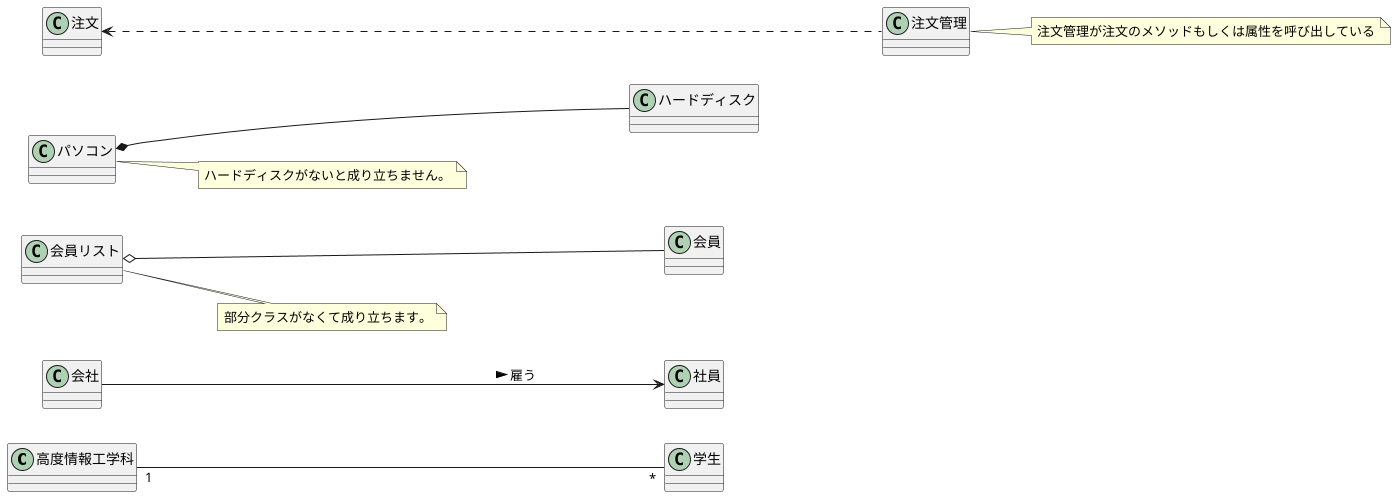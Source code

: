 @startuml
left to right direction
高度情報工学科 "1" ---- "*" 学生
会社 ----> 社員: 雇う >
会員リスト o---- 会員
note right of 会員リスト
  部分クラスがなくて成り立ちます。
end note
パソコン *---- ハードディスク
note right of パソコン
  ハードディスクがないと成り立ちません。
end note
注文 <..---- 注文管理
note right of 注文管理
  注文管理が注文のメソッドもしくは属性を呼び出している
end note
@enduml
